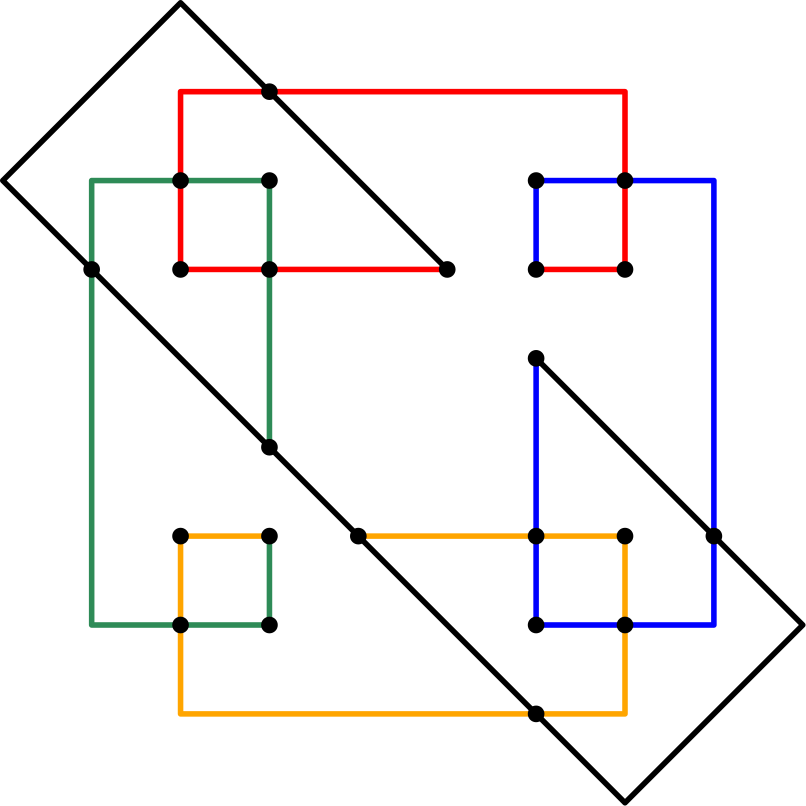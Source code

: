 <?xml version="1.0"?>
<!DOCTYPE ipe SYSTEM "ipe.dtd">
<ipe version="70206" creator="Ipe 7.2.7">
<info created="D:20170312201016" modified="D:20170424192507"/>
<ipestyle name="basic">
<symbol name="arrow/arc(spx)">
<path stroke="sym-stroke" fill="sym-stroke" pen="sym-pen">
0 0 m
-1 0.333 l
-1 -0.333 l
h
</path>
</symbol>
<symbol name="arrow/farc(spx)">
<path stroke="sym-stroke" fill="white" pen="sym-pen">
0 0 m
-1 0.333 l
-1 -0.333 l
h
</path>
</symbol>
<symbol name="arrow/ptarc(spx)">
<path stroke="sym-stroke" fill="sym-stroke" pen="sym-pen">
0 0 m
-1 0.333 l
-0.8 0 l
-1 -0.333 l
h
</path>
</symbol>
<symbol name="arrow/fptarc(spx)">
<path stroke="sym-stroke" fill="white" pen="sym-pen">
0 0 m
-1 0.333 l
-0.8 0 l
-1 -0.333 l
h
</path>
</symbol>
<symbol name="mark/circle(sx)" transformations="translations">
<path fill="sym-stroke">
0.6 0 0 0.6 0 0 e
0.4 0 0 0.4 0 0 e
</path>
</symbol>
<symbol name="mark/disk(sx)" transformations="translations">
<path fill="sym-stroke">
0.6 0 0 0.6 0 0 e
</path>
</symbol>
<symbol name="mark/fdisk(sfx)" transformations="translations">
<group>
<path fill="sym-fill">
0.5 0 0 0.5 0 0 e
</path>
<path fill="sym-stroke" fillrule="eofill">
0.6 0 0 0.6 0 0 e
0.4 0 0 0.4 0 0 e
</path>
</group>
</symbol>
<symbol name="mark/box(sx)" transformations="translations">
<path fill="sym-stroke" fillrule="eofill">
-0.6 -0.6 m
0.6 -0.6 l
0.6 0.6 l
-0.6 0.6 l
h
-0.4 -0.4 m
0.4 -0.4 l
0.4 0.4 l
-0.4 0.4 l
h
</path>
</symbol>
<symbol name="mark/square(sx)" transformations="translations">
<path fill="sym-stroke">
-0.6 -0.6 m
0.6 -0.6 l
0.6 0.6 l
-0.6 0.6 l
h
</path>
</symbol>
<symbol name="mark/fsquare(sfx)" transformations="translations">
<group>
<path fill="sym-fill">
-0.5 -0.5 m
0.5 -0.5 l
0.5 0.5 l
-0.5 0.5 l
h
</path>
<path fill="sym-stroke" fillrule="eofill">
-0.6 -0.6 m
0.6 -0.6 l
0.6 0.6 l
-0.6 0.6 l
h
-0.4 -0.4 m
0.4 -0.4 l
0.4 0.4 l
-0.4 0.4 l
h
</path>
</group>
</symbol>
<symbol name="mark/cross(sx)" transformations="translations">
<group>
<path fill="sym-stroke">
-0.43 -0.57 m
0.57 0.43 l
0.43 0.57 l
-0.57 -0.43 l
h
</path>
<path fill="sym-stroke">
-0.43 0.57 m
0.57 -0.43 l
0.43 -0.57 l
-0.57 0.43 l
h
</path>
</group>
</symbol>
<symbol name="arrow/fnormal(spx)">
<path stroke="sym-stroke" fill="white" pen="sym-pen">
0 0 m
-1 0.333 l
-1 -0.333 l
h
</path>
</symbol>
<symbol name="arrow/pointed(spx)">
<path stroke="sym-stroke" fill="sym-stroke" pen="sym-pen">
0 0 m
-1 0.333 l
-0.8 0 l
-1 -0.333 l
h
</path>
</symbol>
<symbol name="arrow/fpointed(spx)">
<path stroke="sym-stroke" fill="white" pen="sym-pen">
0 0 m
-1 0.333 l
-0.8 0 l
-1 -0.333 l
h
</path>
</symbol>
<symbol name="arrow/linear(spx)">
<path stroke="sym-stroke" pen="sym-pen">
-1 0.333 m
0 0 l
-1 -0.333 l
</path>
</symbol>
<symbol name="arrow/fdouble(spx)">
<path stroke="sym-stroke" fill="white" pen="sym-pen">
0 0 m
-1 0.333 l
-1 -0.333 l
h
-1 0 m
-2 0.333 l
-2 -0.333 l
h
</path>
</symbol>
<symbol name="arrow/double(spx)">
<path stroke="sym-stroke" fill="sym-stroke" pen="sym-pen">
0 0 m
-1 0.333 l
-1 -0.333 l
h
-1 0 m
-2 0.333 l
-2 -0.333 l
h
</path>
</symbol>
<pen name="heavier" value="0.8"/>
<pen name="fat" value="1.2"/>
<pen name="ultrafat" value="2"/>
<symbolsize name="large" value="5"/>
<symbolsize name="small" value="2"/>
<symbolsize name="tiny" value="1.1"/>
<arrowsize name="large" value="10"/>
<arrowsize name="small" value="5"/>
<arrowsize name="tiny" value="3"/>
<color name="red" value="1 0 0"/>
<color name="green" value="0 1 0"/>
<color name="blue" value="0 0 1"/>
<color name="yellow" value="1 1 0"/>
<color name="orange" value="1 0.647 0"/>
<color name="gold" value="1 0.843 0"/>
<color name="purple" value="0.627 0.125 0.941"/>
<color name="gray" value="0.745"/>
<color name="brown" value="0.647 0.165 0.165"/>
<color name="navy" value="0 0 0.502"/>
<color name="pink" value="1 0.753 0.796"/>
<color name="seagreen" value="0.18 0.545 0.341"/>
<color name="turquoise" value="0.251 0.878 0.816"/>
<color name="violet" value="0.933 0.51 0.933"/>
<color name="darkblue" value="0 0 0.545"/>
<color name="darkcyan" value="0 0.545 0.545"/>
<color name="darkgray" value="0.663"/>
<color name="darkgreen" value="0 0.392 0"/>
<color name="darkmagenta" value="0.545 0 0.545"/>
<color name="darkorange" value="1 0.549 0"/>
<color name="darkred" value="0.545 0 0"/>
<color name="lightblue" value="0.678 0.847 0.902"/>
<color name="lightcyan" value="0.878 1 1"/>
<color name="lightgray" value="0.827"/>
<color name="lightgreen" value="0.565 0.933 0.565"/>
<color name="lightyellow" value="1 1 0.878"/>
<dashstyle name="dashed" value="[4] 0"/>
<dashstyle name="dotted" value="[1 3] 0"/>
<dashstyle name="dash dotted" value="[4 2 1 2] 0"/>
<dashstyle name="dash dot dotted" value="[4 2 1 2 1 2] 0"/>
<textsize name="large" value="\large"/>
<textsize name="Large" value="\Large"/>
<textsize name="LARGE" value="\LARGE"/>
<textsize name="huge" value="\huge"/>
<textsize name="Huge" value="\Huge"/>
<textsize name="small" value="\small"/>
<textsize name="footnote" value="\footnotesize"/>
<textsize name="tiny" value="\tiny"/>
<textstyle name="center" begin="\begin{center}" end="\end{center}"/>
<textstyle name="itemize" begin="\begin{itemize}" end="\end{itemize}"/>
<textstyle name="item" begin="\begin{itemize}\item{}" end="\end{itemize}"/>
<gridsize name="4 pts" value="4"/>
<gridsize name="8 pts (~3 mm)" value="8"/>
<gridsize name="16 pts (~6 mm)" value="16"/>
<gridsize name="32 pts (~12 mm)" value="32"/>
<gridsize name="10 pts (~3.5 mm)" value="10"/>
<gridsize name="20 pts (~7 mm)" value="20"/>
<gridsize name="14 pts (~5 mm)" value="14"/>
<gridsize name="28 pts (~10 mm)" value="28"/>
<gridsize name="56 pts (~20 mm)" value="56"/>
<anglesize name="90 deg" value="90"/>
<anglesize name="60 deg" value="60"/>
<anglesize name="45 deg" value="45"/>
<anglesize name="30 deg" value="30"/>
<anglesize name="22.5 deg" value="22.5"/>
<opacity name="10%" value="0.1"/>
<opacity name="30%" value="0.3"/>
<opacity name="50%" value="0.5"/>
<opacity name="75%" value="0.75"/>
<tiling name="falling" angle="-60" step="4" width="1"/>
<tiling name="rising" angle="30" step="4" width="1"/>
</ipestyle>
<page>
<layer name="vertices"/>
<layer name="paths"/>
<layer name="names"/>
<view layers="vertices paths" active="vertices"/>
<path layer="paths" stroke="black" pen="ultrafat">
256 704 m
160 800 l
96 736 l
320 512 l
384 576 l
288 672 l
</path>
<text layer="names" matrix="1 0 0 1 8 6" transformations="translations" pos="192 768" stroke="black" type="label" width="7.374" height="6.177" depth="0" halign="center" valign="baseline" size="Large" style="math">a</text>
<text matrix="1 0 0 1 8 6" transformations="translations" pos="160 736" stroke="black" type="label" width="5.973" height="9.963" depth="0" halign="center" valign="baseline" size="Large" style="math">b</text>
<text matrix="1 0 0 1 8 6" transformations="translations" pos="192 736" stroke="black" type="label" width="6.046" height="6.177" depth="0" halign="center" valign="baseline" size="Large" style="math">c</text>
<text matrix="1 0 0 1 8 6" transformations="translations" pos="288 736" stroke="black" type="label" width="7.299" height="9.963" depth="0" halign="center" valign="baseline" size="Large" style="math">d</text>
<text matrix="1 0 0 1 8 6" transformations="translations" pos="320 736" stroke="black" type="label" width="6.511" height="6.177" depth="0" halign="center" valign="baseline" size="Large" style="math">e</text>
<text matrix="1 0 0 1 8 6" transformations="translations" pos="128 704" stroke="black" type="label" width="8.456" height="9.962" depth="2.79" halign="center" valign="baseline" size="Large" style="math">f</text>
<text matrix="1 0 0 1 8 6" transformations="translations" pos="160 704" stroke="black" type="label" width="7.241" height="6.176" depth="2.79" halign="center" valign="baseline" size="Large" style="math">g</text>
<text matrix="1 0 0 1 8 6" transformations="translations" pos="192 704" stroke="black" type="label" width="8.086" height="9.963" depth="0" halign="center" valign="baseline" size="Large" style="math">h</text>
<text matrix="1 0 0 1 8 6" transformations="translations" pos="256 704" stroke="black" type="label" width="4.792" height="9.405" depth="0" halign="center" valign="baseline" size="Large" style="math">i</text>
<text matrix="1 0 0 1 8 6" transformations="translations" pos="288 704" stroke="black" type="label" width="6.619" height="9.405" depth="2.79" halign="center" valign="baseline" size="Large" style="math">j</text>
<text matrix="1 0 0 1 8 6" transformations="translations" pos="320 704" stroke="black" type="label" width="7.787" height="9.963" depth="0" halign="center" valign="baseline" size="Large" style="math">k</text>
<text matrix="1 0 0 1 8 6" transformations="translations" pos="288 672" stroke="black" type="label" width="4.5" height="9.963" depth="0" halign="center" valign="baseline" size="Large" style="math">l</text>
<text matrix="1 0 0 1 8 6" transformations="translations" pos="192 640" stroke="black" type="label" width="12.287" height="6.177" depth="0" halign="center" valign="baseline" size="Large" style="math">m</text>
<text matrix="1 0 0 1 8 6" transformations="translations" pos="160 608" stroke="black" type="label" width="8.385" height="6.177" depth="0" halign="center" valign="baseline" size="Large" style="math">n</text>
<text matrix="1 0 0 1 8 6" transformations="translations" pos="192 608" stroke="black" type="label" width="6.753" height="6.177" depth="0" halign="center" valign="baseline" size="Large" style="math">o</text>
<text matrix="1 0 0 1 8 6" transformations="translations" pos="224 608" stroke="black" type="label" width="7.05" height="6.176" depth="2.79" halign="center" valign="baseline" size="Large" style="math">p</text>
<text matrix="1 0 0 1 8 6" transformations="translations" pos="288 608" stroke="black" type="label" width="6.743" height="6.176" depth="2.79" halign="center" valign="baseline" size="Large" style="math">q</text>
<text matrix="1 0 0 1 8 6" transformations="translations" pos="320 608" stroke="black" type="label" width="6.721" height="6.177" depth="0" halign="center" valign="baseline" size="Large" style="math">r</text>
<text matrix="1 0 0 1 8 6" transformations="translations" pos="352 608" stroke="black" type="label" width="6.617" height="6.177" depth="0" halign="center" valign="baseline" size="Large" style="math">s</text>
<text matrix="1 0 0 1 8 6" transformations="translations" pos="160 576" stroke="black" type="label" width="5.073" height="8.824" depth="0" halign="center" valign="baseline" size="Large" style="math">t</text>
<text matrix="1 0 0 1 8 6" transformations="translations" pos="192 576" stroke="black" type="label" width="7.995" height="6.177" depth="0" halign="center" valign="baseline" size="Large" style="math">u</text>
<text matrix="1 0 0 1 8 6" transformations="translations" pos="288 576" stroke="black" type="label" width="7.306" height="6.177" depth="0" halign="center" valign="baseline" size="Large" style="math">v</text>
<text matrix="1 0 0 1 8 6" transformations="translations" pos="320 576" stroke="black" type="label" width="10.427" height="6.177" depth="0" halign="center" valign="baseline" size="Large" style="math">w</text>
<text matrix="1 0 0 1 8 6" transformations="translations" pos="288 544" stroke="black" type="label" width="7.982" height="6.177" depth="0" halign="center" valign="baseline" size="Large" style="math">x</text>
<path layer="paths" stroke="red" pen="ultrafat">
288 704 m
320 704 l
320 768 l
160 768 l
160 704 l
256 704 l
</path>
<path stroke="seagreen" pen="ultrafat">
192 640 m
192 736 l
128 736 l
128 576 l
192 576 l
192 608 l
</path>
<path stroke="blue" pen="ultrafat">
288 704 m
288 736 l
352 736 l
352 576 l
288 576 l
288 672 l
</path>
<path stroke="orange" pen="ultrafat">
192 608 m
160 608 l
160 544 l
320 544 l
320 608 l
224 608 l
</path>
<use layer="vertices" matrix="1 0 0 1 0 -32" name="mark/disk(sx)" pos="192 800" size="large" stroke="black"/>
<use matrix="1 0 0 1 -32 -32" name="mark/disk(sx)" pos="352 768" size="large" stroke="black"/>
<use matrix="1 0 0 1 -32 -32" name="mark/disk(sx)" pos="320 736" size="large" stroke="black"/>
<use name="mark/disk(sx)" pos="192 608" size="large" stroke="black"/>
<use name="mark/disk(sx)" pos="160 576" size="large" stroke="black"/>
<use matrix="1 0 0 1 -32 0" name="mark/disk(sx)" pos="352 576" size="large" stroke="black"/>
<use matrix="1 0 0 1 -32 0" name="mark/disk(sx)" pos="320 608" size="large" stroke="black"/>
<use matrix="1 0 0 1 -32 0" name="mark/disk(sx)" pos="384 608" size="large" stroke="black"/>
<use matrix="1 0 0 1 -32 0" name="mark/disk(sx)" pos="320 544" size="large" stroke="black"/>
<use matrix="1 0 0 1 0 -32" name="mark/disk(sx)" pos="128 736" size="large" stroke="black"/>
<use matrix="1 0 0 1 0 -32" name="mark/disk(sx)" pos="160 768" size="large" stroke="black"/>
<use matrix="1 0 0 1 0 -32" name="mark/disk(sx)" pos="192 736" size="large" stroke="black"/>
<use matrix="1 0 0 1 0 -32" name="mark/disk(sx)" pos="160 736" size="large" stroke="black"/>
<use matrix="1 0 0 1 0 -32" name="mark/disk(sx)" pos="192 768" size="large" stroke="black"/>
<use matrix="1 0 0 1 -32 -32" name="mark/disk(sx)" pos="352 736" size="large" stroke="black"/>
<use matrix="1 0 0 1 -32 -32" name="mark/disk(sx)" pos="320 768" size="large" stroke="black"/>
<use name="mark/disk(sx)" pos="160 608" size="large" stroke="black"/>
<use name="mark/disk(sx)" pos="192 576" size="large" stroke="black"/>
<use matrix="1 0 0 1 -32 0" name="mark/disk(sx)" pos="320 576" size="large" stroke="black"/>
<use matrix="1 0 0 1 -32 0" name="mark/disk(sx)" pos="352 608" size="large" stroke="black"/>
<use name="mark/disk(sx)" pos="192 640" size="large" stroke="black"/>
<use name="mark/disk(sx)" pos="224 608" size="large" stroke="black"/>
<use name="mark/disk(sx)" pos="288 672" size="large" stroke="black"/>
<use name="mark/disk(sx)" pos="256 704" size="large" stroke="black"/>
</page>
</ipe>
